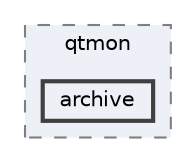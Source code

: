 digraph "/Users/geobrown/Research/ultralight-tags/software/host/qtmon/archive"
{
 // LATEX_PDF_SIZE
  bgcolor="transparent";
  edge [fontname=Helvetica,fontsize=10,labelfontname=Helvetica,labelfontsize=10];
  node [fontname=Helvetica,fontsize=10,shape=box,height=0.2,width=0.4];
  compound=true
  subgraph clusterdir_aabc1bb6326ed13d08edb536a56d4f56 {
    graph [ bgcolor="#edf0f7", pencolor="grey50", label="qtmon", fontname=Helvetica,fontsize=10 style="filled,dashed", URL="dir_aabc1bb6326ed13d08edb536a56d4f56.html",tooltip=""]
  dir_1fa0823688eb3ab4d2940995c2eceb21 [label="archive", fillcolor="#edf0f7", color="grey25", style="filled,bold", URL="dir_1fa0823688eb3ab4d2940995c2eceb21.html",tooltip=""];
  }
}
